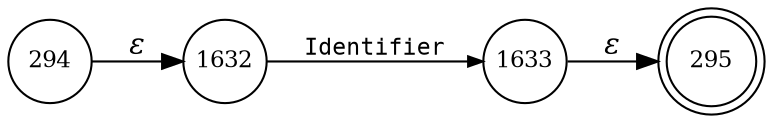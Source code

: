 digraph ATN {
rankdir=LR;
s295[fontsize=11, label="295", shape=doublecircle, fixedsize=true, width=.6];
s1632[fontsize=11,label="1632", shape=circle, fixedsize=true, width=.55, peripheries=1];
s1633[fontsize=11,label="1633", shape=circle, fixedsize=true, width=.55, peripheries=1];
s294[fontsize=11,label="294", shape=circle, fixedsize=true, width=.55, peripheries=1];
s294 -> s1632 [fontname="Times-Italic", label="&epsilon;"];
s1632 -> s1633 [fontsize=11, fontname="Courier", arrowsize=.7, label = "Identifier", arrowhead = normal];
s1633 -> s295 [fontname="Times-Italic", label="&epsilon;"];
}